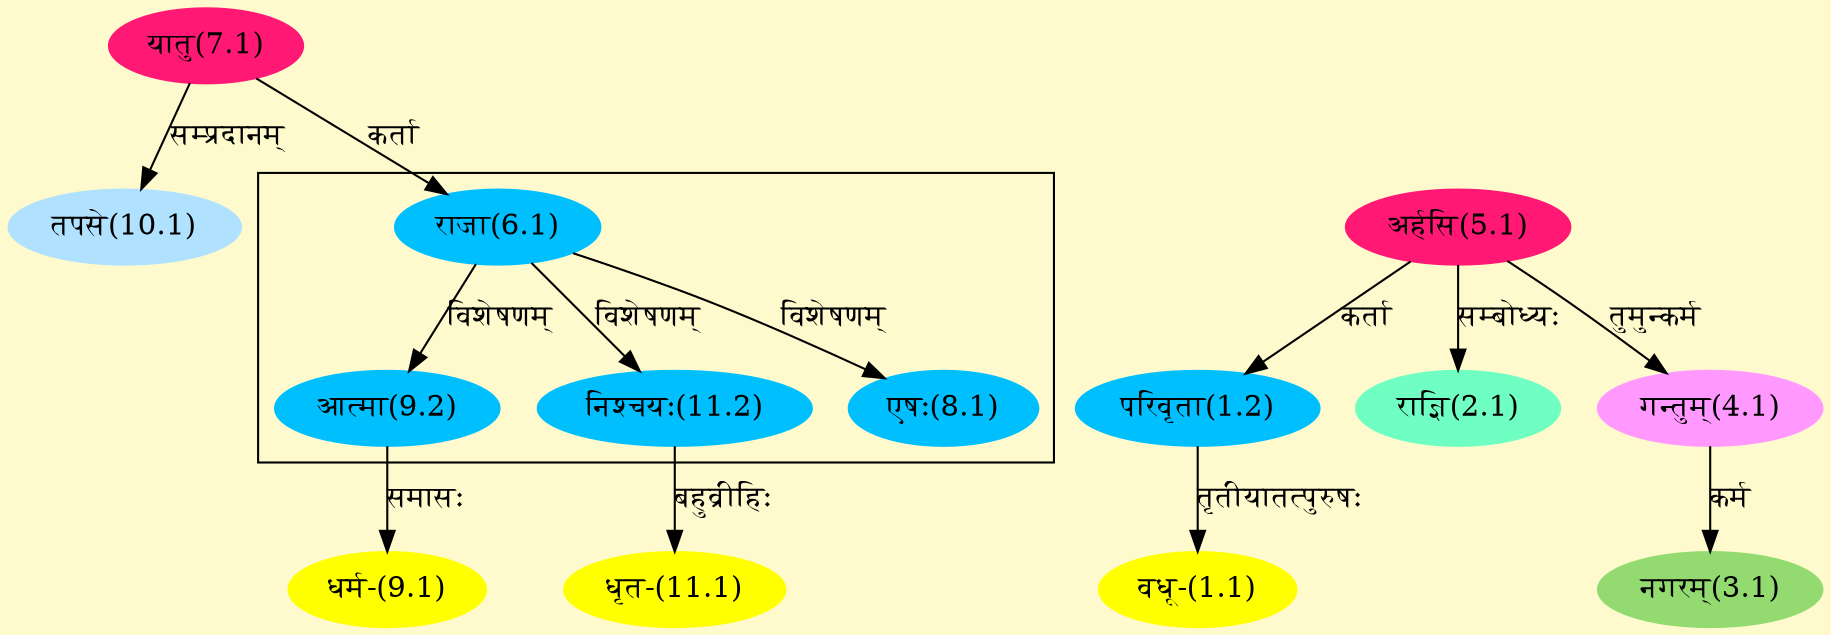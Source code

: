 digraph G{
rankdir=BT;
 compound=true;
 bgcolor="lemonchiffon1";

subgraph cluster_1{
Node8_1 [style=filled, color="#00BFFF" label = "एषः(8.1)"]
Node6_1 [style=filled, color="#00BFFF" label = "राजा(6.1)"]
Node9_2 [style=filled, color="#00BFFF" label = "आत्मा(9.2)"]
Node11_2 [style=filled, color="#00BFFF" label = "निश्चयः(11.2)"]

}
Node1_1 [style=filled, color="#FFFF00" label = "वधू-(1.1)"]
Node1_2 [style=filled, color="#00BFFF" label = "परिवृता(1.2)"]
Node5_1 [style=filled, color="#FF1975" label = "अर्हसि(5.1)"]
Node2_1 [style=filled, color="#6FFFC3" label = "राज्ञि(2.1)"]
Node3_1 [style=filled, color="#93DB70" label = "नगरम्(3.1)"]
Node4_1 [style=filled, color="#FF99FF" label = "गन्तुम्(4.1)"]
Node6_1 [style=filled, color="#00BFFF" label = "राजा(6.1)"]
Node7_1 [style=filled, color="#FF1975" label = "यातु(7.1)"]
Node9_1 [style=filled, color="#FFFF00" label = "धर्म-(9.1)"]
Node9_2 [style=filled, color="#00BFFF" label = "आत्मा(9.2)"]
Node10_1 [style=filled, color="#B0E2FF" label = "तपसे(10.1)"]
Node11_1 [style=filled, color="#FFFF00" label = "धृत-(11.1)"]
Node11_2 [style=filled, color="#00BFFF" label = "निश्चयः(11.2)"]
/* Start of Relations section */

Node1_1 -> Node1_2 [  label="तृतीयातत्पुरुषः"  dir="back" ]
Node1_2 -> Node5_1 [  label="कर्ता"  dir="back" ]
Node2_1 -> Node5_1 [  label="सम्बोध्यः"  dir="back" ]
Node3_1 -> Node4_1 [  label="कर्म"  dir="back" ]
Node4_1 -> Node5_1 [  label="तुमुन्कर्म"  dir="back" ]
Node6_1 -> Node7_1 [  label="कर्ता"  dir="back" ]
Node8_1 -> Node6_1 [  label="विशेषणम्"  dir="back" ]
Node9_1 -> Node9_2 [  label="समासः"  dir="back" ]
Node9_2 -> Node6_1 [  label="विशेषणम्"  dir="back" ]
Node10_1 -> Node7_1 [  label="सम्प्रदानम्"  dir="back" ]
Node11_1 -> Node11_2 [  label="बहुव्रीहिः"  dir="back" ]
Node11_2 -> Node6_1 [  label="विशेषणम्"  dir="back" ]
}
